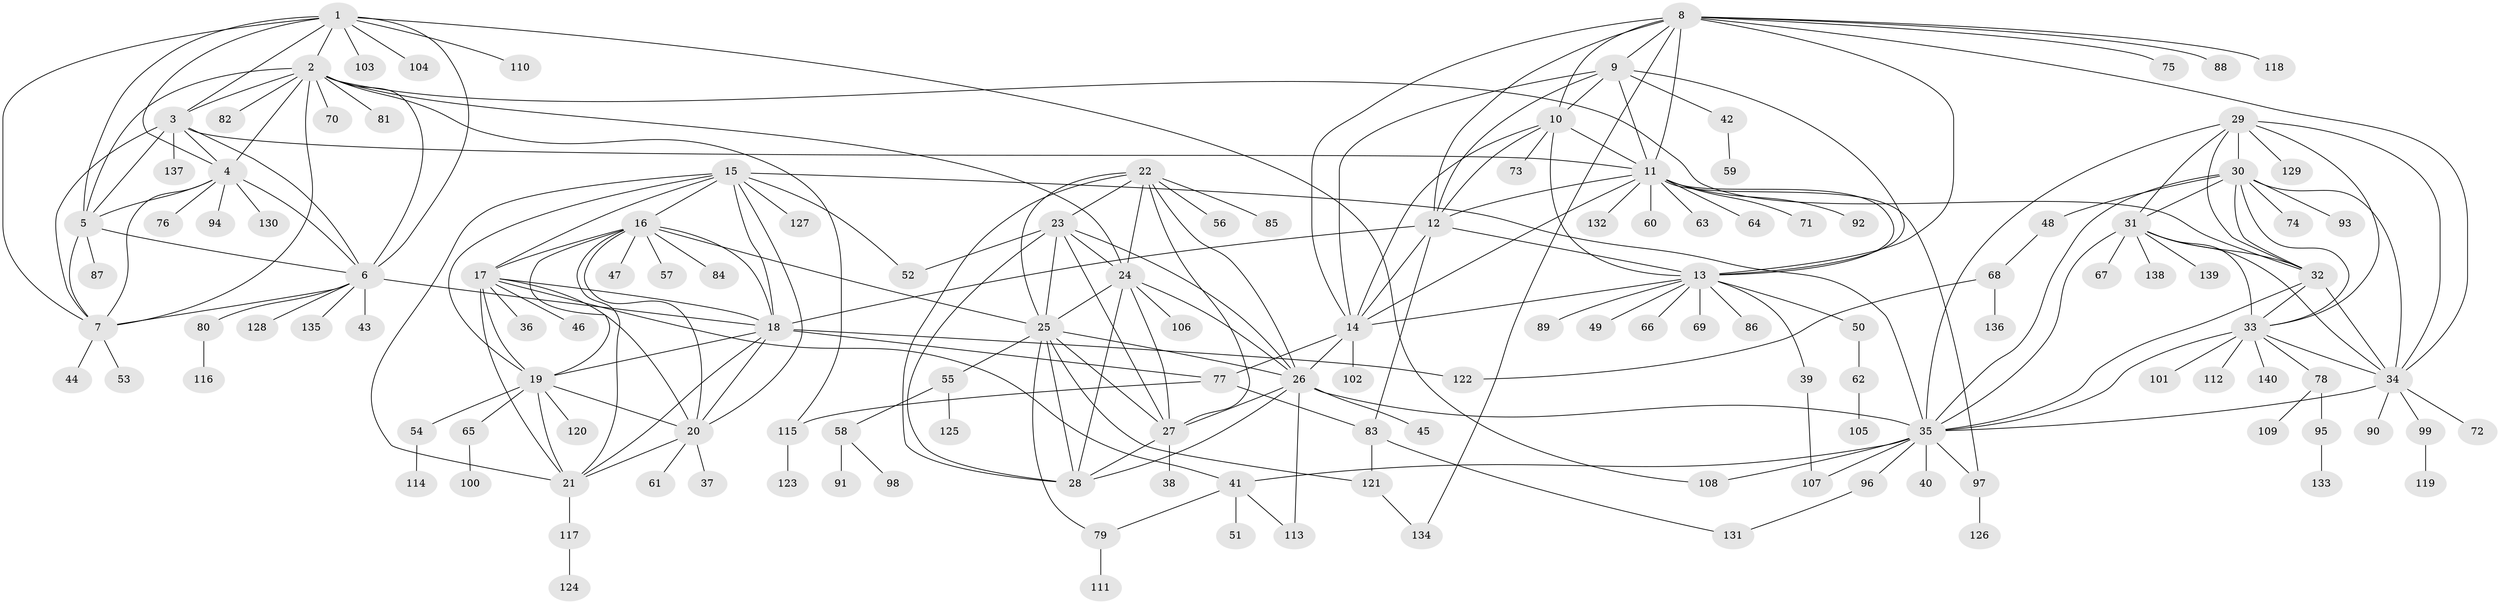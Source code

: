 // Generated by graph-tools (version 1.1) at 2025/02/03/09/25 03:02:50]
// undirected, 140 vertices, 234 edges
graph export_dot {
graph [start="1"]
  node [color=gray90,style=filled];
  1;
  2;
  3;
  4;
  5;
  6;
  7;
  8;
  9;
  10;
  11;
  12;
  13;
  14;
  15;
  16;
  17;
  18;
  19;
  20;
  21;
  22;
  23;
  24;
  25;
  26;
  27;
  28;
  29;
  30;
  31;
  32;
  33;
  34;
  35;
  36;
  37;
  38;
  39;
  40;
  41;
  42;
  43;
  44;
  45;
  46;
  47;
  48;
  49;
  50;
  51;
  52;
  53;
  54;
  55;
  56;
  57;
  58;
  59;
  60;
  61;
  62;
  63;
  64;
  65;
  66;
  67;
  68;
  69;
  70;
  71;
  72;
  73;
  74;
  75;
  76;
  77;
  78;
  79;
  80;
  81;
  82;
  83;
  84;
  85;
  86;
  87;
  88;
  89;
  90;
  91;
  92;
  93;
  94;
  95;
  96;
  97;
  98;
  99;
  100;
  101;
  102;
  103;
  104;
  105;
  106;
  107;
  108;
  109;
  110;
  111;
  112;
  113;
  114;
  115;
  116;
  117;
  118;
  119;
  120;
  121;
  122;
  123;
  124;
  125;
  126;
  127;
  128;
  129;
  130;
  131;
  132;
  133;
  134;
  135;
  136;
  137;
  138;
  139;
  140;
  1 -- 2;
  1 -- 3;
  1 -- 4;
  1 -- 5;
  1 -- 6;
  1 -- 7;
  1 -- 103;
  1 -- 104;
  1 -- 108;
  1 -- 110;
  2 -- 3;
  2 -- 4;
  2 -- 5;
  2 -- 6;
  2 -- 7;
  2 -- 24;
  2 -- 32;
  2 -- 70;
  2 -- 81;
  2 -- 82;
  2 -- 115;
  3 -- 4;
  3 -- 5;
  3 -- 6;
  3 -- 7;
  3 -- 11;
  3 -- 137;
  4 -- 5;
  4 -- 6;
  4 -- 7;
  4 -- 76;
  4 -- 94;
  4 -- 130;
  5 -- 6;
  5 -- 7;
  5 -- 87;
  6 -- 7;
  6 -- 18;
  6 -- 43;
  6 -- 80;
  6 -- 128;
  6 -- 135;
  7 -- 44;
  7 -- 53;
  8 -- 9;
  8 -- 10;
  8 -- 11;
  8 -- 12;
  8 -- 13;
  8 -- 14;
  8 -- 34;
  8 -- 75;
  8 -- 88;
  8 -- 118;
  8 -- 134;
  9 -- 10;
  9 -- 11;
  9 -- 12;
  9 -- 13;
  9 -- 14;
  9 -- 42;
  10 -- 11;
  10 -- 12;
  10 -- 13;
  10 -- 14;
  10 -- 73;
  11 -- 12;
  11 -- 13;
  11 -- 14;
  11 -- 60;
  11 -- 63;
  11 -- 64;
  11 -- 71;
  11 -- 92;
  11 -- 97;
  11 -- 132;
  12 -- 13;
  12 -- 14;
  12 -- 18;
  12 -- 83;
  13 -- 14;
  13 -- 39;
  13 -- 49;
  13 -- 50;
  13 -- 66;
  13 -- 69;
  13 -- 86;
  13 -- 89;
  14 -- 26;
  14 -- 77;
  14 -- 102;
  15 -- 16;
  15 -- 17;
  15 -- 18;
  15 -- 19;
  15 -- 20;
  15 -- 21;
  15 -- 35;
  15 -- 52;
  15 -- 127;
  16 -- 17;
  16 -- 18;
  16 -- 19;
  16 -- 20;
  16 -- 21;
  16 -- 25;
  16 -- 47;
  16 -- 57;
  16 -- 84;
  17 -- 18;
  17 -- 19;
  17 -- 20;
  17 -- 21;
  17 -- 36;
  17 -- 41;
  17 -- 46;
  18 -- 19;
  18 -- 20;
  18 -- 21;
  18 -- 77;
  18 -- 122;
  19 -- 20;
  19 -- 21;
  19 -- 54;
  19 -- 65;
  19 -- 120;
  20 -- 21;
  20 -- 37;
  20 -- 61;
  21 -- 117;
  22 -- 23;
  22 -- 24;
  22 -- 25;
  22 -- 26;
  22 -- 27;
  22 -- 28;
  22 -- 56;
  22 -- 85;
  23 -- 24;
  23 -- 25;
  23 -- 26;
  23 -- 27;
  23 -- 28;
  23 -- 52;
  24 -- 25;
  24 -- 26;
  24 -- 27;
  24 -- 28;
  24 -- 106;
  25 -- 26;
  25 -- 27;
  25 -- 28;
  25 -- 55;
  25 -- 79;
  25 -- 121;
  26 -- 27;
  26 -- 28;
  26 -- 35;
  26 -- 45;
  26 -- 113;
  27 -- 28;
  27 -- 38;
  29 -- 30;
  29 -- 31;
  29 -- 32;
  29 -- 33;
  29 -- 34;
  29 -- 35;
  29 -- 129;
  30 -- 31;
  30 -- 32;
  30 -- 33;
  30 -- 34;
  30 -- 35;
  30 -- 48;
  30 -- 74;
  30 -- 93;
  31 -- 32;
  31 -- 33;
  31 -- 34;
  31 -- 35;
  31 -- 67;
  31 -- 138;
  31 -- 139;
  32 -- 33;
  32 -- 34;
  32 -- 35;
  33 -- 34;
  33 -- 35;
  33 -- 78;
  33 -- 101;
  33 -- 112;
  33 -- 140;
  34 -- 35;
  34 -- 72;
  34 -- 90;
  34 -- 99;
  35 -- 40;
  35 -- 41;
  35 -- 96;
  35 -- 97;
  35 -- 107;
  35 -- 108;
  39 -- 107;
  41 -- 51;
  41 -- 79;
  41 -- 113;
  42 -- 59;
  48 -- 68;
  50 -- 62;
  54 -- 114;
  55 -- 58;
  55 -- 125;
  58 -- 91;
  58 -- 98;
  62 -- 105;
  65 -- 100;
  68 -- 122;
  68 -- 136;
  77 -- 83;
  77 -- 115;
  78 -- 95;
  78 -- 109;
  79 -- 111;
  80 -- 116;
  83 -- 121;
  83 -- 131;
  95 -- 133;
  96 -- 131;
  97 -- 126;
  99 -- 119;
  115 -- 123;
  117 -- 124;
  121 -- 134;
}
